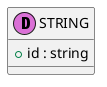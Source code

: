 @startuml
''''''''''''''''''''''''''''''''''''''''''
''                                      ''
''  AUTOGENERATED CODE -- DO NOT EDIT!  ''
''                                      ''
''''''''''''''''''''''''''''''''''''''''''

class "STRING" as _0 << (D,orchid) >> {
+ id : string
}
@enduml
